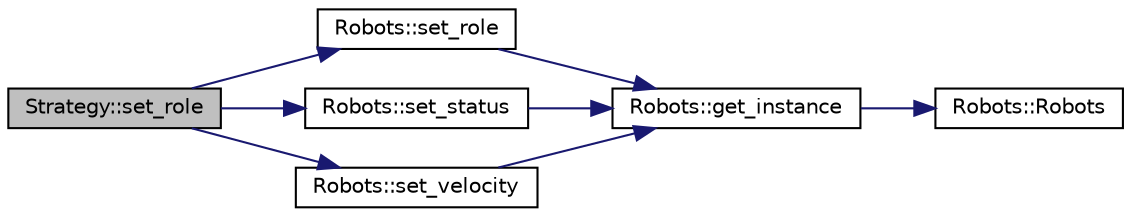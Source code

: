 digraph "Strategy::set_role"
{
 // INTERACTIVE_SVG=YES
  edge [fontname="Helvetica",fontsize="10",labelfontname="Helvetica",labelfontsize="10"];
  node [fontname="Helvetica",fontsize="10",shape=record];
  rankdir="LR";
  Node367 [label="Strategy::set_role",height=0.2,width=0.4,color="black", fillcolor="grey75", style="filled", fontcolor="black"];
  Node367 -> Node368 [color="midnightblue",fontsize="10",style="solid",fontname="Helvetica"];
  Node368 [label="Robots::set_role",height=0.2,width=0.4,color="black", fillcolor="white", style="filled",URL="$class_robots.html#a3694b6380b113b7c38a252fd3bbfcca3"];
  Node368 -> Node369 [color="midnightblue",fontsize="10",style="solid",fontname="Helvetica"];
  Node369 [label="Robots::get_instance",height=0.2,width=0.4,color="black", fillcolor="white", style="filled",URL="$class_robots.html#a589bce74db5f34af384952d48435168f"];
  Node369 -> Node370 [color="midnightblue",fontsize="10",style="solid",fontname="Helvetica"];
  Node370 [label="Robots::Robots",height=0.2,width=0.4,color="black", fillcolor="white", style="filled",URL="$class_robots.html#aa2745a48ebd3e52b9a3020f6afbcb25d",tooltip="Initializes our arrays. "];
  Node367 -> Node371 [color="midnightblue",fontsize="10",style="solid",fontname="Helvetica"];
  Node371 [label="Robots::set_status",height=0.2,width=0.4,color="black", fillcolor="white", style="filled",URL="$class_robots.html#aa287cd821cfe9c6c65fb5cdfd77c5050"];
  Node371 -> Node369 [color="midnightblue",fontsize="10",style="solid",fontname="Helvetica"];
  Node367 -> Node372 [color="midnightblue",fontsize="10",style="solid",fontname="Helvetica"];
  Node372 [label="Robots::set_velocity",height=0.2,width=0.4,color="black", fillcolor="white", style="filled",URL="$class_robots.html#ae37da9b7ca9d84bee564c328db139758"];
  Node372 -> Node369 [color="midnightblue",fontsize="10",style="solid",fontname="Helvetica"];
}
